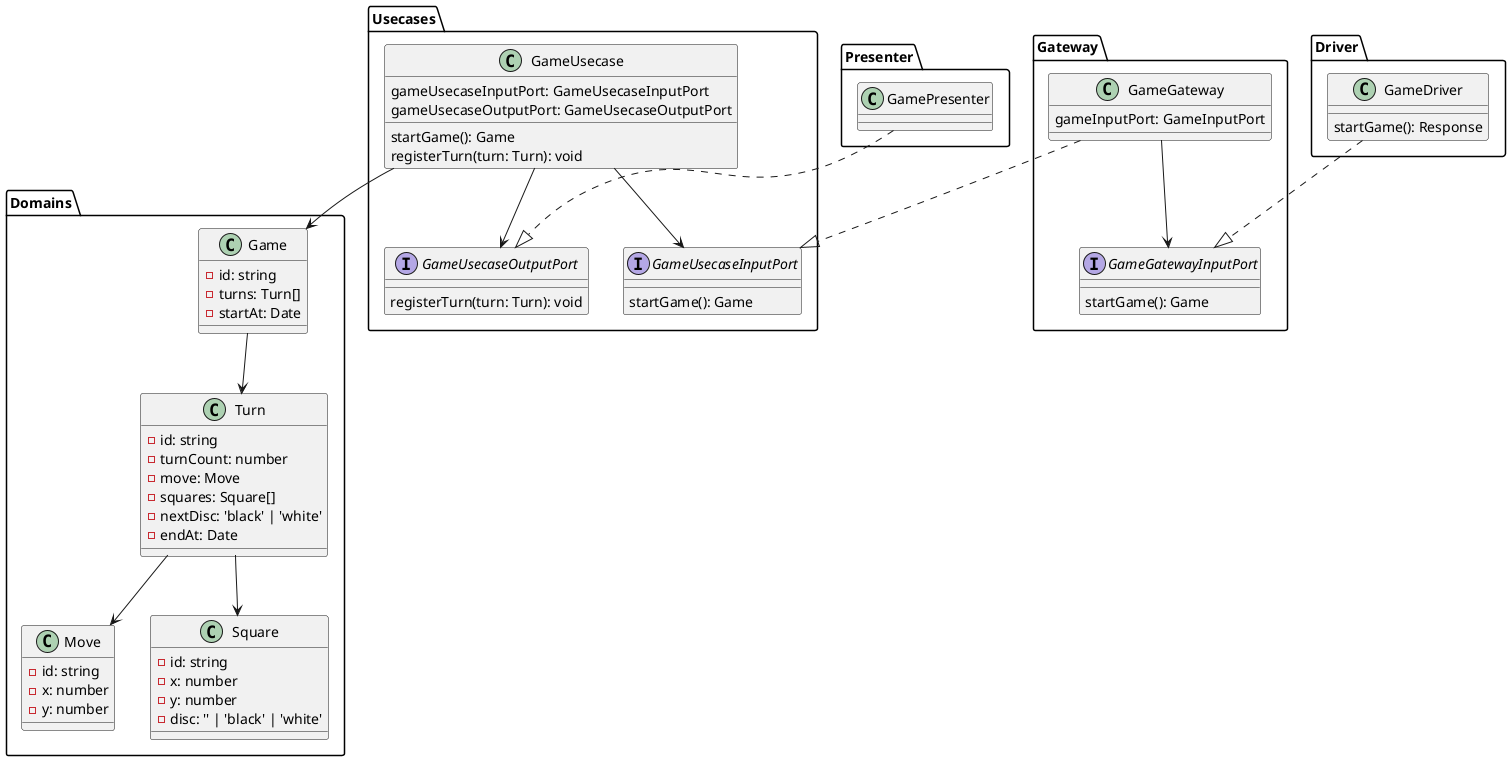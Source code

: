 @startuml ClassDiagram

package Domains {
  class Game {
    -id: string
    -turns: Turn[]
    -startAt: Date
  }

  class Turn {
    -id: string
    -turnCount: number
    -move: Move
    -squares: Square[]
    -nextDisc: 'black' | 'white'
    -endAt: Date
  }

  class Move {
    -id: string
    -x: number
    -y: number
  }

  class Square {
    -id: string
    -x: number
    -y: number
    -disc: '' | 'black' | 'white'
  }

  Game --> Turn
  Turn --> Move
  Turn --> Square
}

package Usecases {
  class GameUsecase {
    gameUsecaseInputPort: GameUsecaseInputPort
    gameUsecaseOutputPort: GameUsecaseOutputPort
    startGame(): Game
    registerTurn(turn: Turn): void
  }

  interface GameUsecaseInputPort {
    startGame(): Game
  }

  interface GameUsecaseOutputPort {
    registerTurn(turn: Turn): void
  }

  GameUsecase --> Game
  GameUsecase --> GameUsecaseInputPort
  GameUsecase --> GameUsecaseOutputPort
}

package Gateway {
  class GameGateway {
    gameInputPort: GameInputPort
  }

  interface GameGatewayInputPort {
    startGame(): Game
  }

  GameGateway --> GameGatewayInputPort
  GameGateway ..|> GameUsecaseInputPort
}

package Driver {
  class GameDriver {
    startGame(): Response
  }
  GameDriver ..|> GameGatewayInputPort
}

package Presenter {
  class GamePresenter {

  }

  GamePresenter ..|> GameUsecaseOutputPort
}

@enduml